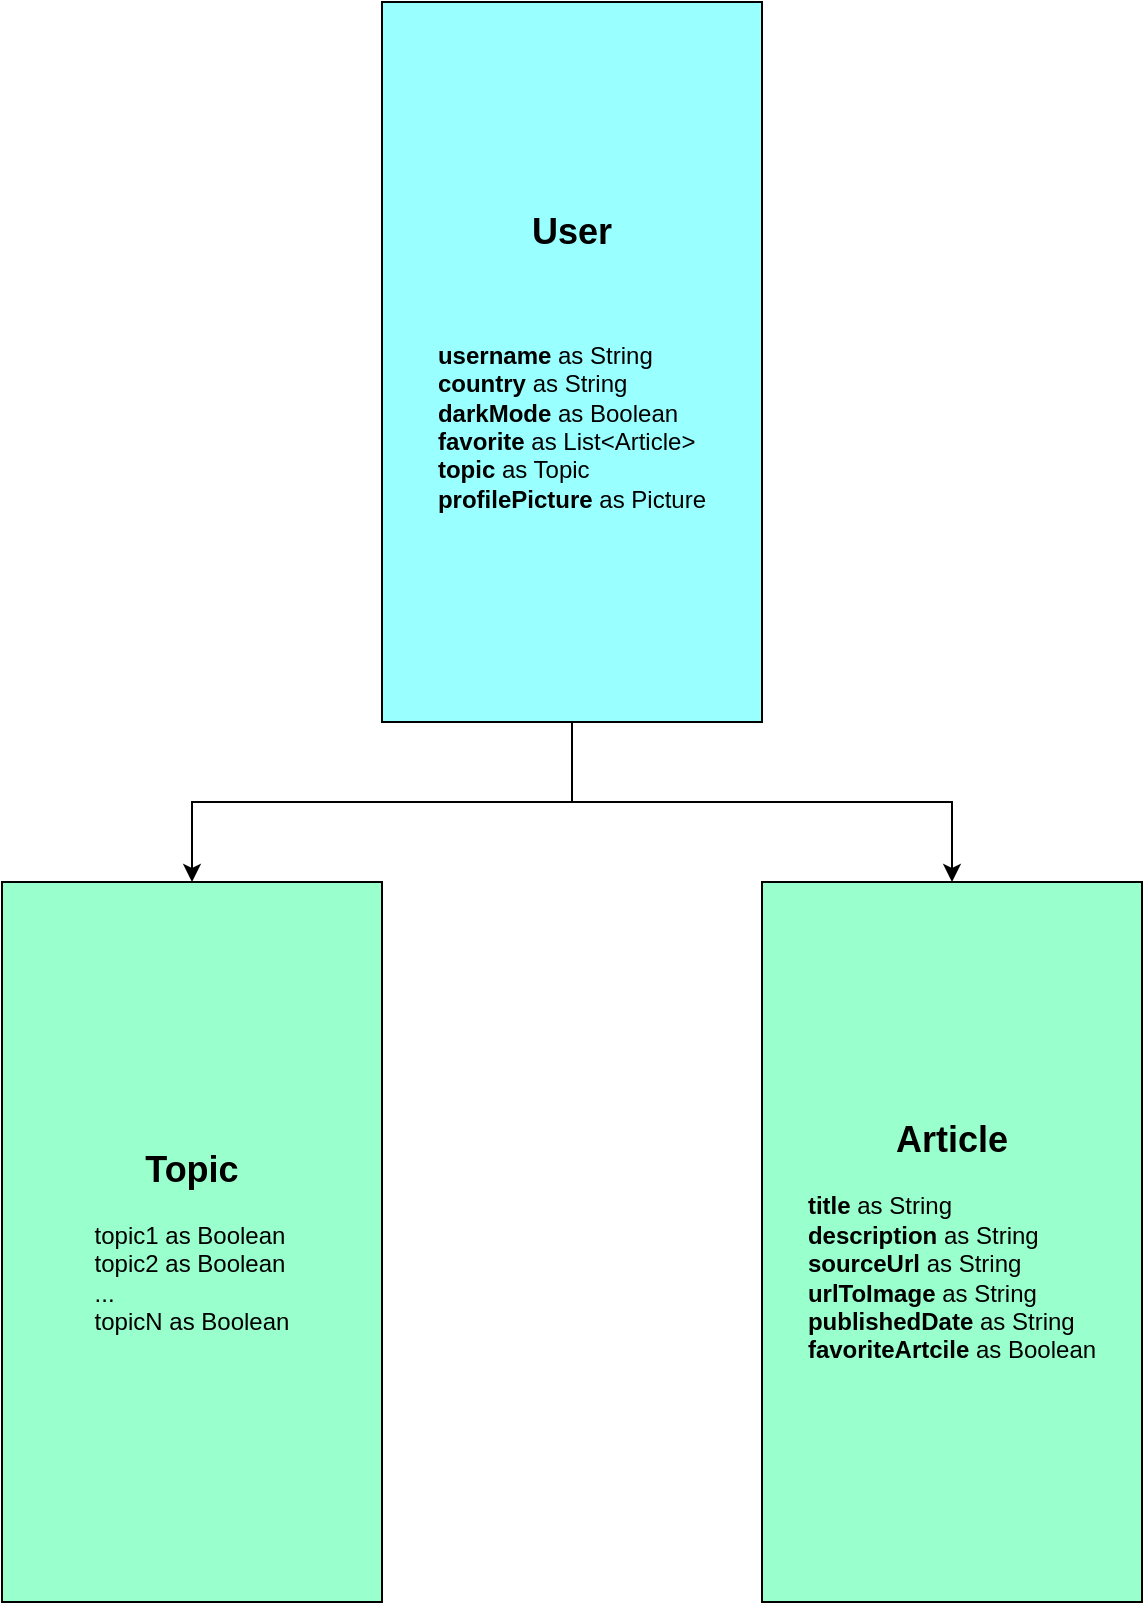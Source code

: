 <mxfile version="14.2.9" type="device"><diagram id="Q2FPwOnzL0zgnyD4VzjD" name="Page-1"><mxGraphModel dx="1718" dy="936" grid="1" gridSize="10" guides="1" tooltips="1" connect="1" arrows="1" fold="1" page="1" pageScale="1" pageWidth="827" pageHeight="1169" math="0" shadow="0"><root><mxCell id="0"/><mxCell id="1" parent="0"/><mxCell id="Dn8i5f-FAukp95gOOR1W-5" style="edgeStyle=orthogonalEdgeStyle;rounded=0;orthogonalLoop=1;jettySize=auto;html=1;entryX=0.5;entryY=0;entryDx=0;entryDy=0;" edge="1" parent="1" source="Dn8i5f-FAukp95gOOR1W-1" target="Dn8i5f-FAukp95gOOR1W-3"><mxGeometry relative="1" as="geometry"/></mxCell><mxCell id="Dn8i5f-FAukp95gOOR1W-6" style="edgeStyle=orthogonalEdgeStyle;rounded=0;orthogonalLoop=1;jettySize=auto;html=1;" edge="1" parent="1" source="Dn8i5f-FAukp95gOOR1W-1" target="Dn8i5f-FAukp95gOOR1W-4"><mxGeometry relative="1" as="geometry"/></mxCell><mxCell id="Dn8i5f-FAukp95gOOR1W-1" value="&lt;b&gt;&lt;font style=&quot;font-size: 18px&quot;&gt;User&lt;br&gt;&lt;/font&gt;&lt;/b&gt;&lt;br&gt;&lt;br&gt;&lt;br&gt;&lt;div style=&quot;text-align: left&quot;&gt;&lt;b&gt;username&lt;/b&gt; as String&lt;/div&gt;&lt;div style=&quot;text-align: left&quot;&gt;&lt;b&gt;country&lt;/b&gt; as String&lt;/div&gt;&lt;div style=&quot;text-align: left&quot;&gt;&lt;b&gt;darkMode&lt;/b&gt; as Boolean&lt;/div&gt;&lt;div style=&quot;text-align: left&quot;&gt;&lt;b&gt;favorite&lt;/b&gt; as List&amp;lt;Article&amp;gt;&lt;/div&gt;&lt;div style=&quot;text-align: left&quot;&gt;&lt;b&gt;topic&lt;/b&gt; as Topic&lt;/div&gt;&lt;div style=&quot;text-align: left&quot;&gt;&lt;b&gt;profilePicture&lt;/b&gt; as Picture&lt;/div&gt;" style="rounded=0;whiteSpace=wrap;html=1;fillColor=#99FFFF;" vertex="1" parent="1"><mxGeometry x="290" y="40" width="190" height="360" as="geometry"/></mxCell><mxCell id="Dn8i5f-FAukp95gOOR1W-3" value="&lt;b&gt;&lt;font style=&quot;font-size: 18px&quot;&gt;Topic&lt;br&gt;&lt;/font&gt;&lt;/b&gt;&lt;br&gt;&lt;div style=&quot;text-align: left&quot;&gt;topic1 as Boolean&lt;/div&gt;&lt;div style=&quot;text-align: left&quot;&gt;topic2 as Boolean&lt;/div&gt;&lt;div style=&quot;text-align: left&quot;&gt;...&lt;/div&gt;&lt;div style=&quot;text-align: left&quot;&gt;topicN as Boolean&lt;/div&gt;" style="rounded=0;whiteSpace=wrap;html=1;fillColor=#99FFCC;" vertex="1" parent="1"><mxGeometry x="100" y="480" width="190" height="360" as="geometry"/></mxCell><mxCell id="Dn8i5f-FAukp95gOOR1W-4" value="&lt;b&gt;&lt;font style=&quot;font-size: 18px&quot;&gt;Article&lt;br&gt;&lt;/font&gt;&lt;/b&gt;&lt;br&gt;&lt;div style=&quot;text-align: left&quot;&gt;&lt;b&gt;title&lt;/b&gt; as String&lt;/div&gt;&lt;div style=&quot;text-align: left&quot;&gt;&lt;b&gt;description&lt;/b&gt; as String&lt;/div&gt;&lt;div style=&quot;text-align: left&quot;&gt;&lt;b&gt;sourceUrl&lt;/b&gt; as String&lt;/div&gt;&lt;div style=&quot;text-align: left&quot;&gt;&lt;b&gt;urlToImage&lt;/b&gt; as String&lt;/div&gt;&lt;div style=&quot;text-align: left&quot;&gt;&lt;b&gt;publishedDate&lt;/b&gt; as String&lt;/div&gt;&lt;div style=&quot;text-align: left&quot;&gt;&lt;b&gt;favoriteArtcile&lt;/b&gt; as Boolean&lt;/div&gt;" style="rounded=0;whiteSpace=wrap;html=1;fillColor=#99FFCC;" vertex="1" parent="1"><mxGeometry x="480" y="480" width="190" height="360" as="geometry"/></mxCell></root></mxGraphModel></diagram></mxfile>